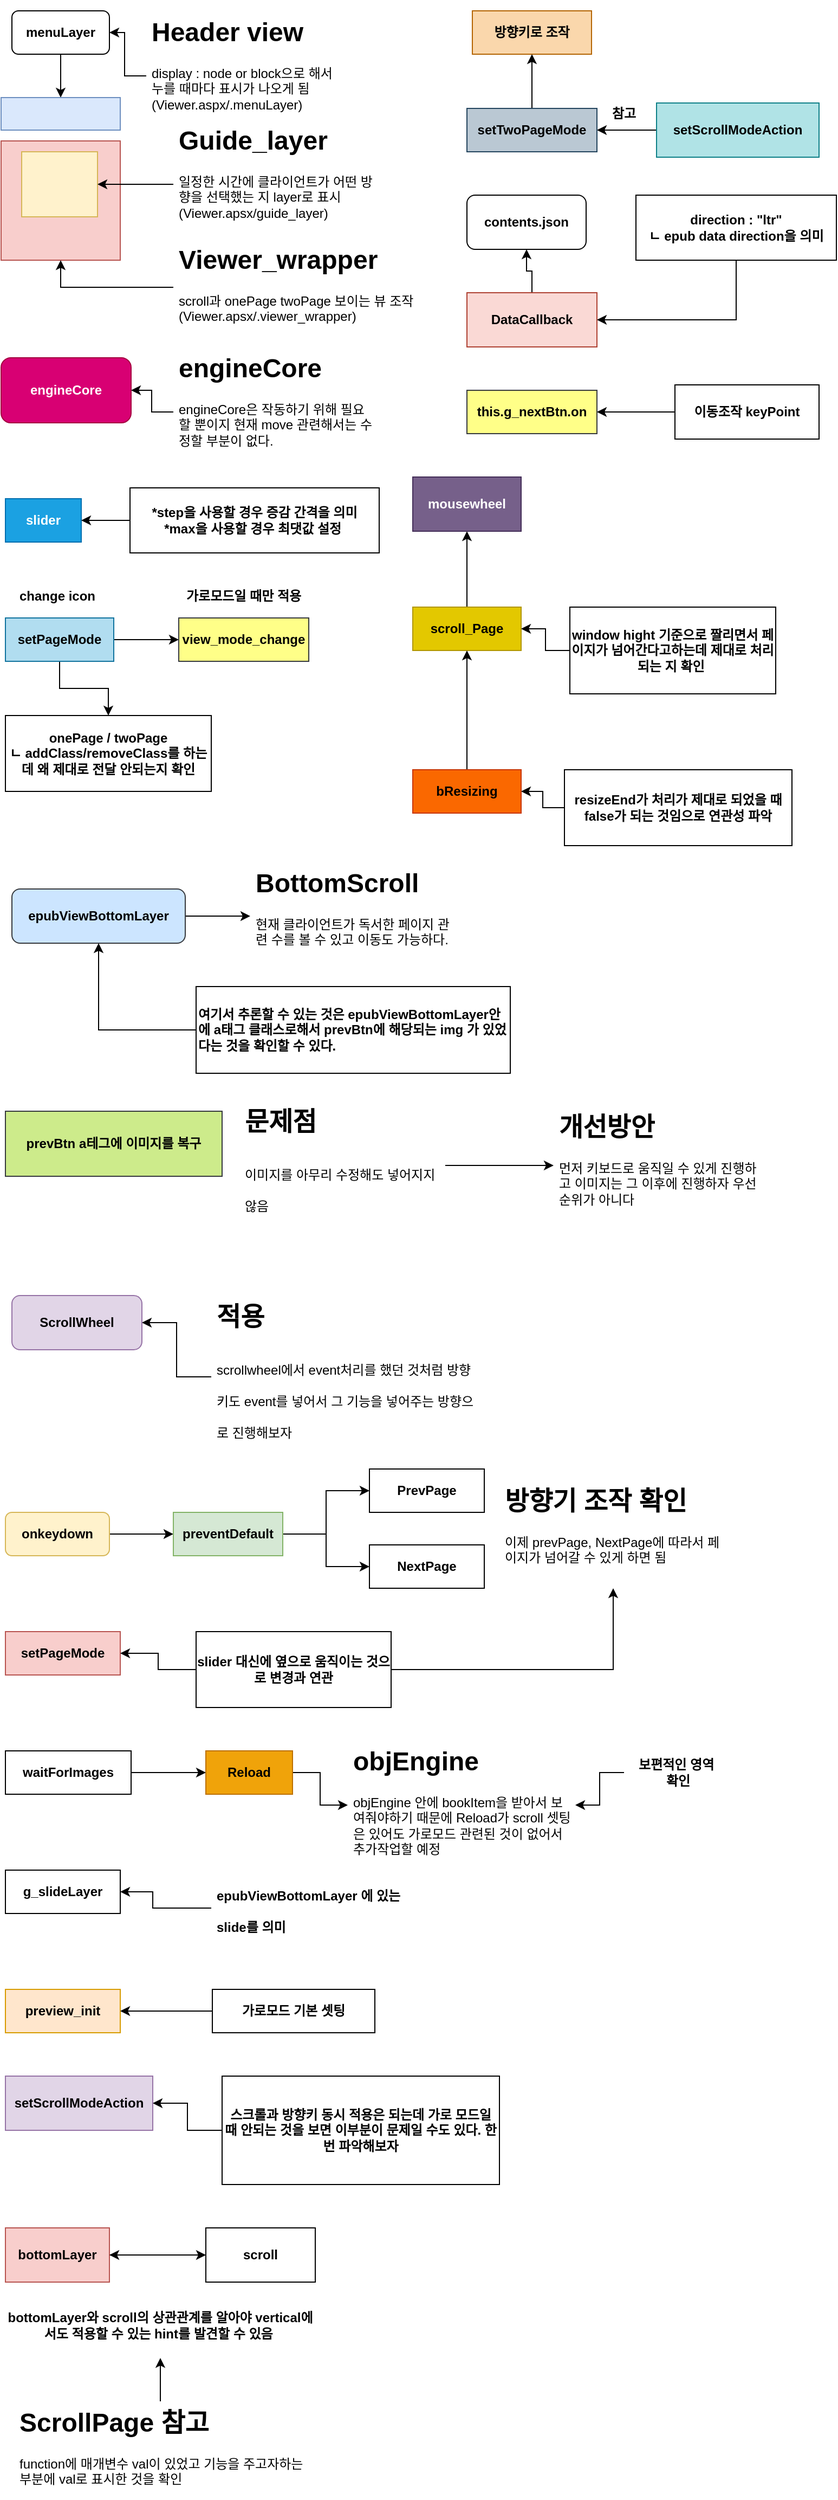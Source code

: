 <mxfile version="14.7.6" type="github">
  <diagram id="e1wD5PhbMvUPOnHznusr" name="Page-1">
    <mxGraphModel dx="1038" dy="547" grid="1" gridSize="10" guides="1" tooltips="1" connect="1" arrows="1" fold="1" page="1" pageScale="1" pageWidth="827" pageHeight="1169" math="0" shadow="0">
      <root>
        <mxCell id="0" />
        <mxCell id="1" parent="0" />
        <mxCell id="kPRlGzKAWg22ICulPj3k-5" value="" style="whiteSpace=wrap;html=1;aspect=fixed;fillColor=#f8cecc;strokeColor=#b85450;" parent="1" vertex="1">
          <mxGeometry x="30" y="145" width="110" height="110" as="geometry" />
        </mxCell>
        <mxCell id="kPRlGzKAWg22ICulPj3k-6" value="" style="rounded=0;whiteSpace=wrap;html=1;fillColor=#fff2cc;strokeColor=#d6b656;" parent="1" vertex="1">
          <mxGeometry x="49" y="155" width="70" height="60" as="geometry" />
        </mxCell>
        <mxCell id="kPRlGzKAWg22ICulPj3k-13" style="edgeStyle=orthogonalEdgeStyle;rounded=0;orthogonalLoop=1;jettySize=auto;html=1;" parent="1" source="kPRlGzKAWg22ICulPj3k-14" target="kPRlGzKAWg22ICulPj3k-15" edge="1">
          <mxGeometry relative="1" as="geometry" />
        </mxCell>
        <mxCell id="kPRlGzKAWg22ICulPj3k-14" value="&lt;b&gt;menuLayer&lt;/b&gt;" style="rounded=1;whiteSpace=wrap;html=1;" parent="1" vertex="1">
          <mxGeometry x="40" y="25" width="90" height="40" as="geometry" />
        </mxCell>
        <mxCell id="kPRlGzKAWg22ICulPj3k-15" value="" style="rounded=0;whiteSpace=wrap;html=1;fillColor=#dae8fc;strokeColor=#6c8ebf;" parent="1" vertex="1">
          <mxGeometry x="30" y="105" width="110" height="30" as="geometry" />
        </mxCell>
        <mxCell id="kPRlGzKAWg22ICulPj3k-16" style="edgeStyle=orthogonalEdgeStyle;rounded=0;orthogonalLoop=1;jettySize=auto;html=1;entryX=1;entryY=0.5;entryDx=0;entryDy=0;" parent="1" source="kPRlGzKAWg22ICulPj3k-18" target="kPRlGzKAWg22ICulPj3k-14" edge="1">
          <mxGeometry relative="1" as="geometry" />
        </mxCell>
        <mxCell id="kPRlGzKAWg22ICulPj3k-18" value="&lt;h1&gt;Header view&lt;/h1&gt;&lt;div&gt;display : node or block으로 해서&amp;nbsp;&lt;/div&gt;&lt;div&gt;누를 때마다 표시가 나오게 됨&amp;nbsp;&lt;/div&gt;&lt;div&gt;(Viewer.aspx/.menuLayer)&lt;/div&gt;" style="text;html=1;strokeColor=none;fillColor=none;spacing=5;spacingTop=-20;whiteSpace=wrap;overflow=hidden;rounded=0;" parent="1" vertex="1">
          <mxGeometry x="164" y="25" width="190" height="120" as="geometry" />
        </mxCell>
        <mxCell id="kPRlGzKAWg22ICulPj3k-19" style="edgeStyle=orthogonalEdgeStyle;rounded=0;orthogonalLoop=1;jettySize=auto;html=1;entryX=1;entryY=0.5;entryDx=0;entryDy=0;" parent="1" source="kPRlGzKAWg22ICulPj3k-20" target="kPRlGzKAWg22ICulPj3k-6" edge="1">
          <mxGeometry relative="1" as="geometry" />
        </mxCell>
        <mxCell id="kPRlGzKAWg22ICulPj3k-20" value="&lt;h1&gt;Guide_layer&lt;/h1&gt;&lt;div&gt;&lt;span&gt;일정한 시간에 클라이언트가 어떤 방향을 선택했는 지 layer로 표시&lt;/span&gt;&lt;/div&gt;&lt;div&gt;&lt;span&gt;(Viewer.apsx/guide_layer)&amp;nbsp;&amp;nbsp;&lt;/span&gt;&lt;br&gt;&lt;/div&gt;" style="text;html=1;strokeColor=none;fillColor=none;spacing=5;spacingTop=-20;whiteSpace=wrap;overflow=hidden;rounded=0;" parent="1" vertex="1">
          <mxGeometry x="189" y="125" width="190" height="120" as="geometry" />
        </mxCell>
        <mxCell id="kPRlGzKAWg22ICulPj3k-21" style="edgeStyle=orthogonalEdgeStyle;rounded=0;orthogonalLoop=1;jettySize=auto;html=1;entryX=0.5;entryY=1;entryDx=0;entryDy=0;" parent="1" source="kPRlGzKAWg22ICulPj3k-22" target="kPRlGzKAWg22ICulPj3k-5" edge="1">
          <mxGeometry relative="1" as="geometry" />
        </mxCell>
        <mxCell id="kPRlGzKAWg22ICulPj3k-22" value="&lt;h1&gt;Viewer_wrapper&lt;/h1&gt;&lt;div&gt;&lt;span&gt;scroll과 onePage twoPage 보이는 뷰 조작&amp;nbsp;&lt;/span&gt;&lt;br&gt;&lt;/div&gt;&lt;div&gt;&lt;span&gt;(Viewer.apsx/.viewer_wrapper)&lt;/span&gt;&lt;/div&gt;" style="text;html=1;strokeColor=none;fillColor=none;spacing=5;spacingTop=-20;whiteSpace=wrap;overflow=hidden;rounded=0;" parent="1" vertex="1">
          <mxGeometry x="189" y="235" width="245" height="90" as="geometry" />
        </mxCell>
        <mxCell id="kPRlGzKAWg22ICulPj3k-38" value="&lt;b&gt;engineCore&lt;/b&gt;" style="rounded=1;whiteSpace=wrap;html=1;fillColor=#d80073;strokeColor=#A50040;fontColor=#ffffff;" parent="1" vertex="1">
          <mxGeometry x="30" y="345" width="120" height="60" as="geometry" />
        </mxCell>
        <mxCell id="kPRlGzKAWg22ICulPj3k-39" style="edgeStyle=orthogonalEdgeStyle;rounded=0;orthogonalLoop=1;jettySize=auto;html=1;entryX=1;entryY=0.5;entryDx=0;entryDy=0;" parent="1" source="kPRlGzKAWg22ICulPj3k-41" target="kPRlGzKAWg22ICulPj3k-38" edge="1">
          <mxGeometry relative="1" as="geometry" />
        </mxCell>
        <mxCell id="kPRlGzKAWg22ICulPj3k-41" value="&lt;h1&gt;engineCore&lt;/h1&gt;&lt;div&gt;engineCore은 작동하기 위해 필요할 뿐이지 현재 move 관련해서는 수정할 부분이 없다.&amp;nbsp;&lt;/div&gt;" style="text;html=1;strokeColor=none;fillColor=none;spacing=5;spacingTop=-20;whiteSpace=wrap;overflow=hidden;rounded=0;" parent="1" vertex="1">
          <mxGeometry x="189" y="335" width="190" height="120" as="geometry" />
        </mxCell>
        <mxCell id="kPRlGzKAWg22ICulPj3k-42" value="&lt;b&gt;slider&lt;/b&gt;" style="rounded=0;whiteSpace=wrap;html=1;fillColor=#1ba1e2;strokeColor=#006EAF;fontColor=#ffffff;" parent="1" vertex="1">
          <mxGeometry x="34" y="475" width="70" height="40" as="geometry" />
        </mxCell>
        <mxCell id="kPRlGzKAWg22ICulPj3k-43" style="edgeStyle=orthogonalEdgeStyle;rounded=0;orthogonalLoop=1;jettySize=auto;html=1;" parent="1" source="kPRlGzKAWg22ICulPj3k-45" target="kPRlGzKAWg22ICulPj3k-42" edge="1">
          <mxGeometry relative="1" as="geometry" />
        </mxCell>
        <mxCell id="kPRlGzKAWg22ICulPj3k-45" value="&lt;b&gt;*step을 사용할 경우 증감 간격을 의미&lt;br&gt;*max을 사용할 경우&amp;nbsp;최댓값 설정&amp;nbsp;&lt;/b&gt;" style="rounded=0;whiteSpace=wrap;html=1;" parent="1" vertex="1">
          <mxGeometry x="149" y="465" width="230" height="60" as="geometry" />
        </mxCell>
        <mxCell id="kPRlGzKAWg22ICulPj3k-51" style="edgeStyle=orthogonalEdgeStyle;rounded=0;orthogonalLoop=1;jettySize=auto;html=1;entryX=0.5;entryY=0;entryDx=0;entryDy=0;" parent="1" source="kPRlGzKAWg22ICulPj3k-53" target="kPRlGzKAWg22ICulPj3k-54" edge="1">
          <mxGeometry relative="1" as="geometry" />
        </mxCell>
        <mxCell id="kPRlGzKAWg22ICulPj3k-52" style="edgeStyle=orthogonalEdgeStyle;rounded=0;orthogonalLoop=1;jettySize=auto;html=1;entryX=0;entryY=0.5;entryDx=0;entryDy=0;" parent="1" source="kPRlGzKAWg22ICulPj3k-53" target="kPRlGzKAWg22ICulPj3k-58" edge="1">
          <mxGeometry relative="1" as="geometry" />
        </mxCell>
        <mxCell id="kPRlGzKAWg22ICulPj3k-53" value="&lt;b&gt;setPageMode&lt;/b&gt;" style="rounded=0;whiteSpace=wrap;html=1;fillColor=#b1ddf0;strokeColor=#10739e;" parent="1" vertex="1">
          <mxGeometry x="34" y="585" width="100" height="40" as="geometry" />
        </mxCell>
        <mxCell id="kPRlGzKAWg22ICulPj3k-54" value="&lt;b&gt;onePage / twoPage&lt;br&gt;ㄴ addClass/removeClass를 하는데 왜 제대로 전달 안되는지 확인&lt;/b&gt;" style="rounded=0;whiteSpace=wrap;html=1;" parent="1" vertex="1">
          <mxGeometry x="34" y="675" width="190" height="70" as="geometry" />
        </mxCell>
        <mxCell id="kPRlGzKAWg22ICulPj3k-57" value="&lt;b&gt;change icon&lt;/b&gt;" style="text;html=1;strokeColor=none;fillColor=none;align=center;verticalAlign=middle;whiteSpace=wrap;rounded=0;" parent="1" vertex="1">
          <mxGeometry x="40" y="555" width="84" height="20" as="geometry" />
        </mxCell>
        <mxCell id="kPRlGzKAWg22ICulPj3k-58" value="&lt;b&gt;view_mode_change&lt;/b&gt;" style="rounded=0;whiteSpace=wrap;html=1;fillColor=#ffff88;strokeColor=#36393d;" parent="1" vertex="1">
          <mxGeometry x="194" y="585" width="120" height="40" as="geometry" />
        </mxCell>
        <mxCell id="kPRlGzKAWg22ICulPj3k-59" value="&lt;b&gt;가로모드일 때만 적용&lt;/b&gt;" style="text;html=1;strokeColor=none;fillColor=none;align=left;verticalAlign=middle;whiteSpace=wrap;rounded=0;" parent="1" vertex="1">
          <mxGeometry x="199" y="555" width="120" height="20" as="geometry" />
        </mxCell>
        <mxCell id="kPRlGzKAWg22ICulPj3k-69" style="edgeStyle=orthogonalEdgeStyle;rounded=0;orthogonalLoop=1;jettySize=auto;html=1;entryX=0.5;entryY=1;entryDx=0;entryDy=0;" parent="1" source="kPRlGzKAWg22ICulPj3k-70" target="kPRlGzKAWg22ICulPj3k-77" edge="1">
          <mxGeometry relative="1" as="geometry" />
        </mxCell>
        <mxCell id="kPRlGzKAWg22ICulPj3k-70" value="&lt;b&gt;scroll_Page&lt;/b&gt;" style="rounded=0;whiteSpace=wrap;html=1;fillColor=#e3c800;strokeColor=#B09500;fontColor=#000000;" parent="1" vertex="1">
          <mxGeometry x="410" y="575" width="100" height="40" as="geometry" />
        </mxCell>
        <mxCell id="kPRlGzKAWg22ICulPj3k-71" style="edgeStyle=orthogonalEdgeStyle;rounded=0;orthogonalLoop=1;jettySize=auto;html=1;entryX=1;entryY=0.5;entryDx=0;entryDy=0;" parent="1" source="kPRlGzKAWg22ICulPj3k-72" target="kPRlGzKAWg22ICulPj3k-70" edge="1">
          <mxGeometry relative="1" as="geometry" />
        </mxCell>
        <mxCell id="kPRlGzKAWg22ICulPj3k-72" value="&lt;b&gt;window hight 기준으로 짤리면서 페이지가 넘어간다고하는데 제대로 처리되는 지 확인&amp;nbsp;&lt;/b&gt;" style="rounded=0;whiteSpace=wrap;html=1;" parent="1" vertex="1">
          <mxGeometry x="555" y="575" width="190" height="80" as="geometry" />
        </mxCell>
        <mxCell id="kPRlGzKAWg22ICulPj3k-73" style="edgeStyle=orthogonalEdgeStyle;rounded=0;orthogonalLoop=1;jettySize=auto;html=1;entryX=0.5;entryY=1;entryDx=0;entryDy=0;" parent="1" source="kPRlGzKAWg22ICulPj3k-74" target="kPRlGzKAWg22ICulPj3k-70" edge="1">
          <mxGeometry relative="1" as="geometry" />
        </mxCell>
        <mxCell id="kPRlGzKAWg22ICulPj3k-74" value="&lt;b&gt;bResizing&lt;/b&gt;" style="rounded=0;whiteSpace=wrap;html=1;fillColor=#fa6800;strokeColor=#C73500;fontColor=#000000;" parent="1" vertex="1">
          <mxGeometry x="410" y="725" width="100" height="40" as="geometry" />
        </mxCell>
        <mxCell id="kPRlGzKAWg22ICulPj3k-75" style="edgeStyle=orthogonalEdgeStyle;rounded=0;orthogonalLoop=1;jettySize=auto;html=1;entryX=1;entryY=0.5;entryDx=0;entryDy=0;" parent="1" source="kPRlGzKAWg22ICulPj3k-76" target="kPRlGzKAWg22ICulPj3k-74" edge="1">
          <mxGeometry relative="1" as="geometry" />
        </mxCell>
        <mxCell id="kPRlGzKAWg22ICulPj3k-76" value="&lt;b&gt;resizeEnd가 처리가 제대로 되었을 때 false가 되는 것임으로 연관성 파악&lt;/b&gt;" style="rounded=0;whiteSpace=wrap;html=1;" parent="1" vertex="1">
          <mxGeometry x="550" y="725" width="210" height="70" as="geometry" />
        </mxCell>
        <mxCell id="kPRlGzKAWg22ICulPj3k-77" value="&lt;b&gt;mousewheel&lt;/b&gt;" style="rounded=0;whiteSpace=wrap;html=1;fillColor=#76608a;strokeColor=#432D57;fontColor=#ffffff;" parent="1" vertex="1">
          <mxGeometry x="410" y="455" width="100" height="50" as="geometry" />
        </mxCell>
        <mxCell id="kPRlGzKAWg22ICulPj3k-79" value="&lt;b&gt;방향키로 조작&lt;/b&gt;" style="rounded=0;whiteSpace=wrap;html=1;fillColor=#fad7ac;strokeColor=#b46504;" parent="1" vertex="1">
          <mxGeometry x="465" y="25" width="110" height="40" as="geometry" />
        </mxCell>
        <mxCell id="kPRlGzKAWg22ICulPj3k-80" style="edgeStyle=orthogonalEdgeStyle;rounded=0;orthogonalLoop=1;jettySize=auto;html=1;entryX=1;entryY=0.5;entryDx=0;entryDy=0;" parent="1" source="kPRlGzKAWg22ICulPj3k-81" target="kPRlGzKAWg22ICulPj3k-84" edge="1">
          <mxGeometry relative="1" as="geometry" />
        </mxCell>
        <mxCell id="kPRlGzKAWg22ICulPj3k-81" value="&lt;b&gt;setScrollModeAction&lt;/b&gt;" style="rounded=0;whiteSpace=wrap;html=1;fillColor=#b0e3e6;strokeColor=#0e8088;" parent="1" vertex="1">
          <mxGeometry x="635" y="110" width="150" height="50" as="geometry" />
        </mxCell>
        <mxCell id="kPRlGzKAWg22ICulPj3k-82" value="&lt;b&gt;참고&lt;/b&gt;" style="text;html=1;strokeColor=none;fillColor=none;align=center;verticalAlign=middle;whiteSpace=wrap;rounded=0;" parent="1" vertex="1">
          <mxGeometry x="585" y="110" width="40" height="20" as="geometry" />
        </mxCell>
        <mxCell id="kPRlGzKAWg22ICulPj3k-83" style="edgeStyle=orthogonalEdgeStyle;rounded=0;orthogonalLoop=1;jettySize=auto;html=1;" parent="1" source="kPRlGzKAWg22ICulPj3k-84" target="kPRlGzKAWg22ICulPj3k-79" edge="1">
          <mxGeometry relative="1" as="geometry" />
        </mxCell>
        <mxCell id="kPRlGzKAWg22ICulPj3k-84" value="&lt;b&gt;setTwoPageMode&lt;/b&gt;" style="rounded=0;whiteSpace=wrap;html=1;fillColor=#bac8d3;strokeColor=#23445d;" parent="1" vertex="1">
          <mxGeometry x="460" y="115" width="120" height="40" as="geometry" />
        </mxCell>
        <mxCell id="kPRlGzKAWg22ICulPj3k-85" value="&lt;b&gt;contents.json&lt;/b&gt;" style="rounded=1;whiteSpace=wrap;html=1;" parent="1" vertex="1">
          <mxGeometry x="460" y="195" width="110" height="50" as="geometry" />
        </mxCell>
        <mxCell id="kPRlGzKAWg22ICulPj3k-86" style="edgeStyle=orthogonalEdgeStyle;rounded=0;orthogonalLoop=1;jettySize=auto;html=1;" parent="1" source="kPRlGzKAWg22ICulPj3k-87" target="kPRlGzKAWg22ICulPj3k-85" edge="1">
          <mxGeometry relative="1" as="geometry" />
        </mxCell>
        <mxCell id="kPRlGzKAWg22ICulPj3k-87" value="&lt;b&gt;DataCallback&lt;/b&gt;" style="rounded=0;whiteSpace=wrap;html=1;fillColor=#fad9d5;strokeColor=#ae4132;" parent="1" vertex="1">
          <mxGeometry x="460" y="285" width="120" height="50" as="geometry" />
        </mxCell>
        <mxCell id="kPRlGzKAWg22ICulPj3k-88" style="edgeStyle=orthogonalEdgeStyle;rounded=0;orthogonalLoop=1;jettySize=auto;html=1;entryX=1;entryY=0.5;entryDx=0;entryDy=0;" parent="1" source="kPRlGzKAWg22ICulPj3k-89" target="kPRlGzKAWg22ICulPj3k-87" edge="1">
          <mxGeometry relative="1" as="geometry">
            <Array as="points">
              <mxPoint x="709" y="310" />
            </Array>
          </mxGeometry>
        </mxCell>
        <mxCell id="kPRlGzKAWg22ICulPj3k-89" value="&lt;b&gt;direction : &quot;ltr&quot;&lt;br&gt;ㄴ epub data direction을 의미&lt;br&gt;&lt;/b&gt;" style="rounded=0;whiteSpace=wrap;html=1;" parent="1" vertex="1">
          <mxGeometry x="616" y="195" width="185" height="60" as="geometry" />
        </mxCell>
        <mxCell id="kPRlGzKAWg22ICulPj3k-90" value="&lt;b&gt;this.g_nextBtn.on&lt;/b&gt;" style="rounded=0;whiteSpace=wrap;html=1;fillColor=#ffff88;strokeColor=#36393d;" parent="1" vertex="1">
          <mxGeometry x="460" y="375" width="120" height="40" as="geometry" />
        </mxCell>
        <mxCell id="kPRlGzKAWg22ICulPj3k-91" style="edgeStyle=orthogonalEdgeStyle;rounded=0;orthogonalLoop=1;jettySize=auto;html=1;entryX=1;entryY=0.5;entryDx=0;entryDy=0;" parent="1" source="kPRlGzKAWg22ICulPj3k-92" target="kPRlGzKAWg22ICulPj3k-90" edge="1">
          <mxGeometry relative="1" as="geometry" />
        </mxCell>
        <mxCell id="kPRlGzKAWg22ICulPj3k-92" value="&lt;b&gt;이동조작 keyPoint&lt;/b&gt;" style="rounded=0;whiteSpace=wrap;html=1;" parent="1" vertex="1">
          <mxGeometry x="652" y="370" width="133" height="50" as="geometry" />
        </mxCell>
        <mxCell id="kPRlGzKAWg22ICulPj3k-93" style="edgeStyle=orthogonalEdgeStyle;rounded=0;orthogonalLoop=1;jettySize=auto;html=1;entryX=0;entryY=0.5;entryDx=0;entryDy=0;" parent="1" source="kPRlGzKAWg22ICulPj3k-94" target="kPRlGzKAWg22ICulPj3k-95" edge="1">
          <mxGeometry relative="1" as="geometry" />
        </mxCell>
        <mxCell id="kPRlGzKAWg22ICulPj3k-94" value="&lt;b&gt;epubViewBottomLayer&lt;/b&gt;" style="rounded=1;whiteSpace=wrap;html=1;fillColor=#cce5ff;strokeColor=#36393d;" parent="1" vertex="1">
          <mxGeometry x="40" y="835" width="160" height="50" as="geometry" />
        </mxCell>
        <mxCell id="kPRlGzKAWg22ICulPj3k-95" value="&lt;h1&gt;BottomScroll&lt;/h1&gt;&lt;p&gt;현재 클라이언트가 독서한 페이지 관련 수를 볼 수 있고 이동도 가능하다.&lt;/p&gt;" style="text;html=1;strokeColor=none;fillColor=none;spacing=5;spacingTop=-20;whiteSpace=wrap;overflow=hidden;rounded=0;" parent="1" vertex="1">
          <mxGeometry x="260" y="810" width="190" height="100" as="geometry" />
        </mxCell>
        <mxCell id="kPRlGzKAWg22ICulPj3k-96" style="edgeStyle=orthogonalEdgeStyle;rounded=0;orthogonalLoop=1;jettySize=auto;html=1;entryX=0.5;entryY=1;entryDx=0;entryDy=0;" parent="1" source="kPRlGzKAWg22ICulPj3k-97" target="kPRlGzKAWg22ICulPj3k-94" edge="1">
          <mxGeometry relative="1" as="geometry" />
        </mxCell>
        <mxCell id="kPRlGzKAWg22ICulPj3k-97" value="&lt;b&gt;여기서 추론할 수 있는 것은 epubViewBottomLayer안에 a태그 클래스로해서 prevBtn에 해당되는 img 가 있었다는 것을 확인할 수 있다.&amp;nbsp;&lt;/b&gt;" style="rounded=0;whiteSpace=wrap;html=1;align=left;" parent="1" vertex="1">
          <mxGeometry x="210" y="925" width="290" height="80" as="geometry" />
        </mxCell>
        <mxCell id="kPRlGzKAWg22ICulPj3k-98" value="&lt;b&gt;prevBtn a테그에 이미지를 복구&lt;/b&gt;" style="rounded=0;whiteSpace=wrap;html=1;fillColor=#cdeb8b;strokeColor=#36393d;" parent="1" vertex="1">
          <mxGeometry x="34" y="1040" width="200" height="60" as="geometry" />
        </mxCell>
        <mxCell id="iuW5i6splYpdamNilFSW-3" style="edgeStyle=orthogonalEdgeStyle;rounded=0;orthogonalLoop=1;jettySize=auto;html=1;entryX=0;entryY=0.5;entryDx=0;entryDy=0;" parent="1" source="iuW5i6splYpdamNilFSW-1" target="iuW5i6splYpdamNilFSW-2" edge="1">
          <mxGeometry relative="1" as="geometry" />
        </mxCell>
        <mxCell id="iuW5i6splYpdamNilFSW-1" value="&lt;h1&gt;&lt;span&gt;문제점&lt;/span&gt;&lt;/h1&gt;&lt;h1&gt;&lt;span style=&quot;font-size: 12px ; font-weight: 400&quot;&gt;이미지를 아무리 수정해도 넣어지지 않음&amp;nbsp;&lt;/span&gt;&lt;/h1&gt;" style="text;html=1;strokeColor=none;fillColor=none;spacing=5;spacingTop=-20;whiteSpace=wrap;overflow=hidden;rounded=0;" parent="1" vertex="1">
          <mxGeometry x="250" y="1030" width="190" height="120" as="geometry" />
        </mxCell>
        <mxCell id="iuW5i6splYpdamNilFSW-2" value="&lt;h1&gt;개선방안&lt;/h1&gt;&lt;p&gt;먼저 키보드로 움직일 수 있게 진행하고 이미지는 그 이후에 진행하자 우선순위가 아니다&lt;/p&gt;" style="text;html=1;strokeColor=none;fillColor=none;spacing=5;spacingTop=-20;whiteSpace=wrap;overflow=hidden;rounded=0;" parent="1" vertex="1">
          <mxGeometry x="540" y="1035" width="195" height="110" as="geometry" />
        </mxCell>
        <mxCell id="iuW5i6splYpdamNilFSW-4" value="&lt;b&gt;ScrollWheel&lt;/b&gt;" style="rounded=1;whiteSpace=wrap;html=1;fillColor=#e1d5e7;strokeColor=#9673a6;" parent="1" vertex="1">
          <mxGeometry x="40" y="1210" width="120" height="50" as="geometry" />
        </mxCell>
        <mxCell id="iuW5i6splYpdamNilFSW-6" style="edgeStyle=orthogonalEdgeStyle;rounded=0;orthogonalLoop=1;jettySize=auto;html=1;entryX=1;entryY=0.5;entryDx=0;entryDy=0;" parent="1" source="iuW5i6splYpdamNilFSW-5" target="iuW5i6splYpdamNilFSW-4" edge="1">
          <mxGeometry relative="1" as="geometry" />
        </mxCell>
        <mxCell id="iuW5i6splYpdamNilFSW-5" value="&lt;h1&gt;&lt;span&gt;적용&lt;/span&gt;&lt;/h1&gt;&lt;h1&gt;&lt;span style=&quot;font-size: 12px ; font-weight: 400&quot;&gt;scrollwheel에서 event처리를 했던 것처럼 방향키도 event를 넣어서 그 기능을 넣어주는 방향으로 진행해보자&amp;nbsp;&lt;/span&gt;&lt;/h1&gt;" style="text;html=1;strokeColor=none;fillColor=none;spacing=5;spacingTop=-20;whiteSpace=wrap;overflow=hidden;rounded=0;" parent="1" vertex="1">
          <mxGeometry x="224" y="1210" width="246" height="150" as="geometry" />
        </mxCell>
        <mxCell id="iuW5i6splYpdamNilFSW-7" value="&lt;b&gt;PrevPage&lt;/b&gt;" style="rounded=0;whiteSpace=wrap;html=1;" parent="1" vertex="1">
          <mxGeometry x="370" y="1370" width="106" height="40" as="geometry" />
        </mxCell>
        <mxCell id="iuW5i6splYpdamNilFSW-8" value="&lt;b&gt;NextPage&lt;/b&gt;" style="rounded=0;whiteSpace=wrap;html=1;" parent="1" vertex="1">
          <mxGeometry x="370" y="1440" width="106" height="40" as="geometry" />
        </mxCell>
        <mxCell id="U5ivhS8-NOqXa-dpkwsS-3" style="edgeStyle=orthogonalEdgeStyle;rounded=0;orthogonalLoop=1;jettySize=auto;html=1;entryX=0;entryY=0.5;entryDx=0;entryDy=0;" parent="1" source="U5ivhS8-NOqXa-dpkwsS-1" target="U5ivhS8-NOqXa-dpkwsS-2" edge="1">
          <mxGeometry relative="1" as="geometry" />
        </mxCell>
        <mxCell id="U5ivhS8-NOqXa-dpkwsS-1" value="&lt;b&gt;onkeydown&lt;/b&gt;" style="rounded=1;whiteSpace=wrap;html=1;fillColor=#fff2cc;strokeColor=#d6b656;" parent="1" vertex="1">
          <mxGeometry x="34" y="1410" width="96" height="40" as="geometry" />
        </mxCell>
        <mxCell id="U5ivhS8-NOqXa-dpkwsS-4" style="edgeStyle=orthogonalEdgeStyle;rounded=0;orthogonalLoop=1;jettySize=auto;html=1;entryX=0;entryY=0.5;entryDx=0;entryDy=0;" parent="1" source="U5ivhS8-NOqXa-dpkwsS-2" target="iuW5i6splYpdamNilFSW-7" edge="1">
          <mxGeometry relative="1" as="geometry" />
        </mxCell>
        <mxCell id="U5ivhS8-NOqXa-dpkwsS-5" style="edgeStyle=orthogonalEdgeStyle;rounded=0;orthogonalLoop=1;jettySize=auto;html=1;" parent="1" source="U5ivhS8-NOqXa-dpkwsS-2" target="iuW5i6splYpdamNilFSW-8" edge="1">
          <mxGeometry relative="1" as="geometry" />
        </mxCell>
        <mxCell id="U5ivhS8-NOqXa-dpkwsS-2" value="&lt;b&gt;preventDefault&lt;/b&gt;" style="rounded=0;whiteSpace=wrap;html=1;fillColor=#d5e8d4;strokeColor=#82b366;" parent="1" vertex="1">
          <mxGeometry x="189" y="1410" width="101" height="40" as="geometry" />
        </mxCell>
        <mxCell id="U5ivhS8-NOqXa-dpkwsS-6" value="&lt;h1&gt;방향기 조작 확인&lt;/h1&gt;&lt;p&gt;이제 prevPage, NextPage에 따라서 페이지가 넘어갈 수 있게 하면 됨&amp;nbsp;&lt;/p&gt;" style="text;html=1;strokeColor=none;fillColor=none;spacing=5;spacingTop=-20;whiteSpace=wrap;overflow=hidden;rounded=0;" parent="1" vertex="1">
          <mxGeometry x="490" y="1380" width="210" height="100" as="geometry" />
        </mxCell>
        <mxCell id="U5ivhS8-NOqXa-dpkwsS-7" value="&lt;b&gt;setPageMode&lt;/b&gt;" style="rounded=0;whiteSpace=wrap;html=1;fillColor=#f8cecc;strokeColor=#b85450;" parent="1" vertex="1">
          <mxGeometry x="34" y="1520" width="106" height="40" as="geometry" />
        </mxCell>
        <mxCell id="U5ivhS8-NOqXa-dpkwsS-9" style="edgeStyle=orthogonalEdgeStyle;rounded=0;orthogonalLoop=1;jettySize=auto;html=1;" parent="1" source="U5ivhS8-NOqXa-dpkwsS-8" target="U5ivhS8-NOqXa-dpkwsS-6" edge="1">
          <mxGeometry relative="1" as="geometry" />
        </mxCell>
        <mxCell id="U5ivhS8-NOqXa-dpkwsS-10" style="edgeStyle=orthogonalEdgeStyle;rounded=0;orthogonalLoop=1;jettySize=auto;html=1;entryX=1;entryY=0.5;entryDx=0;entryDy=0;" parent="1" source="U5ivhS8-NOqXa-dpkwsS-8" target="U5ivhS8-NOqXa-dpkwsS-7" edge="1">
          <mxGeometry relative="1" as="geometry" />
        </mxCell>
        <mxCell id="U5ivhS8-NOqXa-dpkwsS-8" value="&lt;b&gt;slider 대신에 옆으로 움직이는 것으로 변경과 연관&lt;/b&gt;" style="rounded=0;whiteSpace=wrap;html=1;" parent="1" vertex="1">
          <mxGeometry x="210" y="1520" width="180" height="70" as="geometry" />
        </mxCell>
        <mxCell id="U5ivhS8-NOqXa-dpkwsS-17" style="edgeStyle=orthogonalEdgeStyle;rounded=0;orthogonalLoop=1;jettySize=auto;html=1;entryX=0;entryY=0.5;entryDx=0;entryDy=0;" parent="1" source="U5ivhS8-NOqXa-dpkwsS-11" target="U5ivhS8-NOqXa-dpkwsS-16" edge="1">
          <mxGeometry relative="1" as="geometry" />
        </mxCell>
        <mxCell id="U5ivhS8-NOqXa-dpkwsS-11" value="&lt;b&gt;Reload&lt;/b&gt;" style="rounded=0;whiteSpace=wrap;html=1;fillColor=#f0a30a;strokeColor=#BD7000;fontColor=#000000;" parent="1" vertex="1">
          <mxGeometry x="219" y="1630" width="80" height="40" as="geometry" />
        </mxCell>
        <mxCell id="U5ivhS8-NOqXa-dpkwsS-15" style="edgeStyle=orthogonalEdgeStyle;rounded=0;orthogonalLoop=1;jettySize=auto;html=1;" parent="1" source="U5ivhS8-NOqXa-dpkwsS-12" target="U5ivhS8-NOqXa-dpkwsS-11" edge="1">
          <mxGeometry relative="1" as="geometry" />
        </mxCell>
        <mxCell id="U5ivhS8-NOqXa-dpkwsS-12" value="&lt;b&gt;waitForImages&lt;/b&gt;" style="rounded=0;whiteSpace=wrap;html=1;" parent="1" vertex="1">
          <mxGeometry x="34" y="1630" width="116" height="40" as="geometry" />
        </mxCell>
        <mxCell id="U5ivhS8-NOqXa-dpkwsS-16" value="&lt;h1&gt;objEngine&amp;nbsp;&lt;/h1&gt;&lt;p&gt;objEngine 안에 bookItem을 받아서 보여줘야하기 때문에 Reload가 scroll 셋팅은 있어도 가로모드 관련된 것이 없어서 추가작업할 예정&lt;/p&gt;" style="text;html=1;strokeColor=none;fillColor=none;spacing=5;spacingTop=-20;whiteSpace=wrap;overflow=hidden;rounded=0;" parent="1" vertex="1">
          <mxGeometry x="350" y="1620" width="210" height="120" as="geometry" />
        </mxCell>
        <mxCell id="U5ivhS8-NOqXa-dpkwsS-18" value="&lt;b&gt;g_slideLayer&lt;/b&gt;" style="rounded=0;whiteSpace=wrap;html=1;" parent="1" vertex="1">
          <mxGeometry x="34" y="1740" width="106" height="40" as="geometry" />
        </mxCell>
        <mxCell id="U5ivhS8-NOqXa-dpkwsS-23" value="" style="edgeStyle=orthogonalEdgeStyle;rounded=0;orthogonalLoop=1;jettySize=auto;html=1;" parent="1" source="U5ivhS8-NOqXa-dpkwsS-19" target="U5ivhS8-NOqXa-dpkwsS-18" edge="1">
          <mxGeometry relative="1" as="geometry">
            <Array as="points">
              <mxPoint x="170" y="1775" />
              <mxPoint x="170" y="1760" />
            </Array>
          </mxGeometry>
        </mxCell>
        <mxCell id="U5ivhS8-NOqXa-dpkwsS-19" value="&lt;h1&gt;&lt;span style=&quot;font-size: 12px&quot;&gt;epubViewBottomLayer 에 있는 slide를 의미&amp;nbsp;&lt;/span&gt;&lt;br&gt;&lt;/h1&gt;" style="text;html=1;strokeColor=none;fillColor=none;spacing=5;spacingTop=-20;whiteSpace=wrap;overflow=hidden;rounded=0;" parent="1" vertex="1">
          <mxGeometry x="224" y="1740" width="190" height="70" as="geometry" />
        </mxCell>
        <mxCell id="U5ivhS8-NOqXa-dpkwsS-25" style="edgeStyle=orthogonalEdgeStyle;rounded=0;orthogonalLoop=1;jettySize=auto;html=1;" parent="1" source="U5ivhS8-NOqXa-dpkwsS-24" target="U5ivhS8-NOqXa-dpkwsS-16" edge="1">
          <mxGeometry relative="1" as="geometry" />
        </mxCell>
        <mxCell id="U5ivhS8-NOqXa-dpkwsS-24" value="&lt;b&gt;보편적인 영역&amp;nbsp;&lt;br&gt;확인&lt;/b&gt;" style="text;html=1;strokeColor=none;fillColor=none;align=center;verticalAlign=middle;whiteSpace=wrap;rounded=0;" parent="1" vertex="1">
          <mxGeometry x="605" y="1620" width="100" height="60" as="geometry" />
        </mxCell>
        <mxCell id="U5ivhS8-NOqXa-dpkwsS-26" value="&lt;b&gt;preview_init&lt;/b&gt;" style="rounded=0;whiteSpace=wrap;html=1;fillColor=#ffe6cc;strokeColor=#d79b00;" parent="1" vertex="1">
          <mxGeometry x="34" y="1850" width="106" height="40" as="geometry" />
        </mxCell>
        <mxCell id="U5ivhS8-NOqXa-dpkwsS-28" style="edgeStyle=orthogonalEdgeStyle;rounded=0;orthogonalLoop=1;jettySize=auto;html=1;entryX=1;entryY=0.5;entryDx=0;entryDy=0;" parent="1" source="U5ivhS8-NOqXa-dpkwsS-27" target="U5ivhS8-NOqXa-dpkwsS-26" edge="1">
          <mxGeometry relative="1" as="geometry" />
        </mxCell>
        <mxCell id="U5ivhS8-NOqXa-dpkwsS-27" value="&lt;b&gt;가로모드 기본 셋팅&lt;/b&gt;" style="rounded=0;whiteSpace=wrap;html=1;" parent="1" vertex="1">
          <mxGeometry x="225" y="1850" width="150" height="40" as="geometry" />
        </mxCell>
        <mxCell id="1GNjUkm0f3w-K9f3igT4-1" value="&lt;b&gt;setScrollModeAction&lt;/b&gt;" style="rounded=0;whiteSpace=wrap;html=1;fillColor=#e1d5e7;strokeColor=#9673a6;" parent="1" vertex="1">
          <mxGeometry x="34" y="1930" width="136" height="50" as="geometry" />
        </mxCell>
        <mxCell id="1GNjUkm0f3w-K9f3igT4-3" style="edgeStyle=orthogonalEdgeStyle;rounded=0;orthogonalLoop=1;jettySize=auto;html=1;entryX=1;entryY=0.5;entryDx=0;entryDy=0;" parent="1" source="1GNjUkm0f3w-K9f3igT4-2" target="1GNjUkm0f3w-K9f3igT4-1" edge="1">
          <mxGeometry relative="1" as="geometry" />
        </mxCell>
        <mxCell id="1GNjUkm0f3w-K9f3igT4-2" value="&lt;b&gt;스크롤과 방향키 동시 적용은 되는데 가로 모드일 때 안되는 것을 보면 이부분이 문제일 수도 있다. 한번 파악해보자&lt;/b&gt;" style="rounded=0;whiteSpace=wrap;html=1;" parent="1" vertex="1">
          <mxGeometry x="234" y="1930" width="256" height="100" as="geometry" />
        </mxCell>
        <mxCell id="fOdEkcvAjvyOJWPLXvry-3" style="edgeStyle=orthogonalEdgeStyle;rounded=0;orthogonalLoop=1;jettySize=auto;html=1;" edge="1" parent="1" source="fOdEkcvAjvyOJWPLXvry-1" target="fOdEkcvAjvyOJWPLXvry-2">
          <mxGeometry relative="1" as="geometry" />
        </mxCell>
        <mxCell id="fOdEkcvAjvyOJWPLXvry-1" value="&lt;b&gt;bottomLayer&lt;/b&gt;" style="rounded=0;whiteSpace=wrap;html=1;fillColor=#f8cecc;strokeColor=#b85450;" vertex="1" parent="1">
          <mxGeometry x="34" y="2070" width="96" height="50" as="geometry" />
        </mxCell>
        <mxCell id="fOdEkcvAjvyOJWPLXvry-4" style="edgeStyle=orthogonalEdgeStyle;rounded=0;orthogonalLoop=1;jettySize=auto;html=1;entryX=1;entryY=0.5;entryDx=0;entryDy=0;" edge="1" parent="1" source="fOdEkcvAjvyOJWPLXvry-2" target="fOdEkcvAjvyOJWPLXvry-1">
          <mxGeometry relative="1" as="geometry" />
        </mxCell>
        <mxCell id="fOdEkcvAjvyOJWPLXvry-2" value="&lt;b&gt;scroll&lt;/b&gt;" style="rounded=0;whiteSpace=wrap;html=1;" vertex="1" parent="1">
          <mxGeometry x="219" y="2070" width="101" height="50" as="geometry" />
        </mxCell>
        <mxCell id="fOdEkcvAjvyOJWPLXvry-5" value="&lt;b&gt;bottomLayer와 scroll의 상관관계를 알아야 vertical에서도 적용할 수 있는 hint를 발견할 수 있음&amp;nbsp;&lt;/b&gt;" style="text;html=1;strokeColor=none;fillColor=none;align=center;verticalAlign=middle;whiteSpace=wrap;rounded=0;" vertex="1" parent="1">
          <mxGeometry x="34" y="2130" width="286" height="60" as="geometry" />
        </mxCell>
        <mxCell id="fOdEkcvAjvyOJWPLXvry-7" style="edgeStyle=orthogonalEdgeStyle;rounded=0;orthogonalLoop=1;jettySize=auto;html=1;entryX=0.5;entryY=1;entryDx=0;entryDy=0;" edge="1" parent="1" source="fOdEkcvAjvyOJWPLXvry-6" target="fOdEkcvAjvyOJWPLXvry-5">
          <mxGeometry relative="1" as="geometry" />
        </mxCell>
        <mxCell id="fOdEkcvAjvyOJWPLXvry-6" value="&lt;h1&gt;ScrollPage 참고&lt;/h1&gt;&lt;p&gt;function에 매개변수 val이 있었고 기능을 주고자하는 부분에 val로 표시한 것을 확인&amp;nbsp;&lt;/p&gt;" style="text;html=1;strokeColor=none;fillColor=none;spacing=5;spacingTop=-20;whiteSpace=wrap;overflow=hidden;rounded=0;" vertex="1" parent="1">
          <mxGeometry x="42" y="2230" width="270" height="90" as="geometry" />
        </mxCell>
      </root>
    </mxGraphModel>
  </diagram>
</mxfile>
